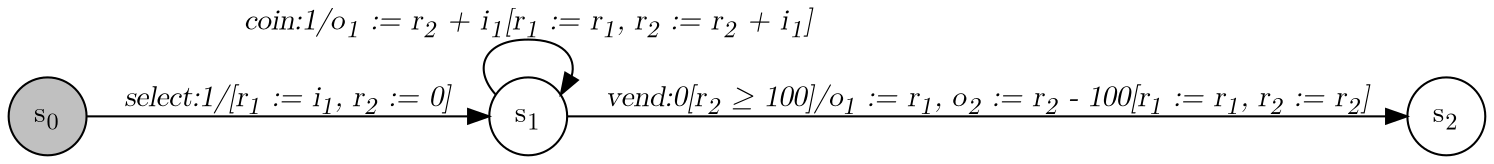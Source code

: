 digraph Drinks_Machine_Change{
   graph [rankdir="LR", fontname="Latin Modern Math"];
   node [color="black", fillcolor="white", shape="circle", style="filled", fontname="Latin Modern Math"];
   edge [fontname="Latin Modern Math"];

   s0[fillcolor="gray", label=<s<sub>0</sub>>];
   s1[label=<s<sub>1</sub>>];
   s2[label=<s<sub>2</sub>>];

   s0->s1[label=<<i>select:1/&#91;r<sub>1</sub> := i<sub>1</sub>, r<sub>2</sub> := 0&#93;</i>>];
   s1->s1[label=<<i>coin:1/o<sub>1</sub> := r<sub>2</sub> + i<sub>1</sub>&#91;r<sub>1</sub> := r<sub>1</sub>, r<sub>2</sub> := r<sub>2</sub> + i<sub>1</sub>&#93;</i>>];
   s1->s2[label=<<i>vend:0&#91;r<sub>2</sub> &ge; 100&#93;/o<sub>1</sub> := r<sub>1</sub>, o<sub>2</sub> := r<sub>2</sub> - 100&#91;r<sub>1</sub> := r<sub>1</sub>, r<sub>2</sub> := r<sub>2</sub>&#93;</i>>];
}
